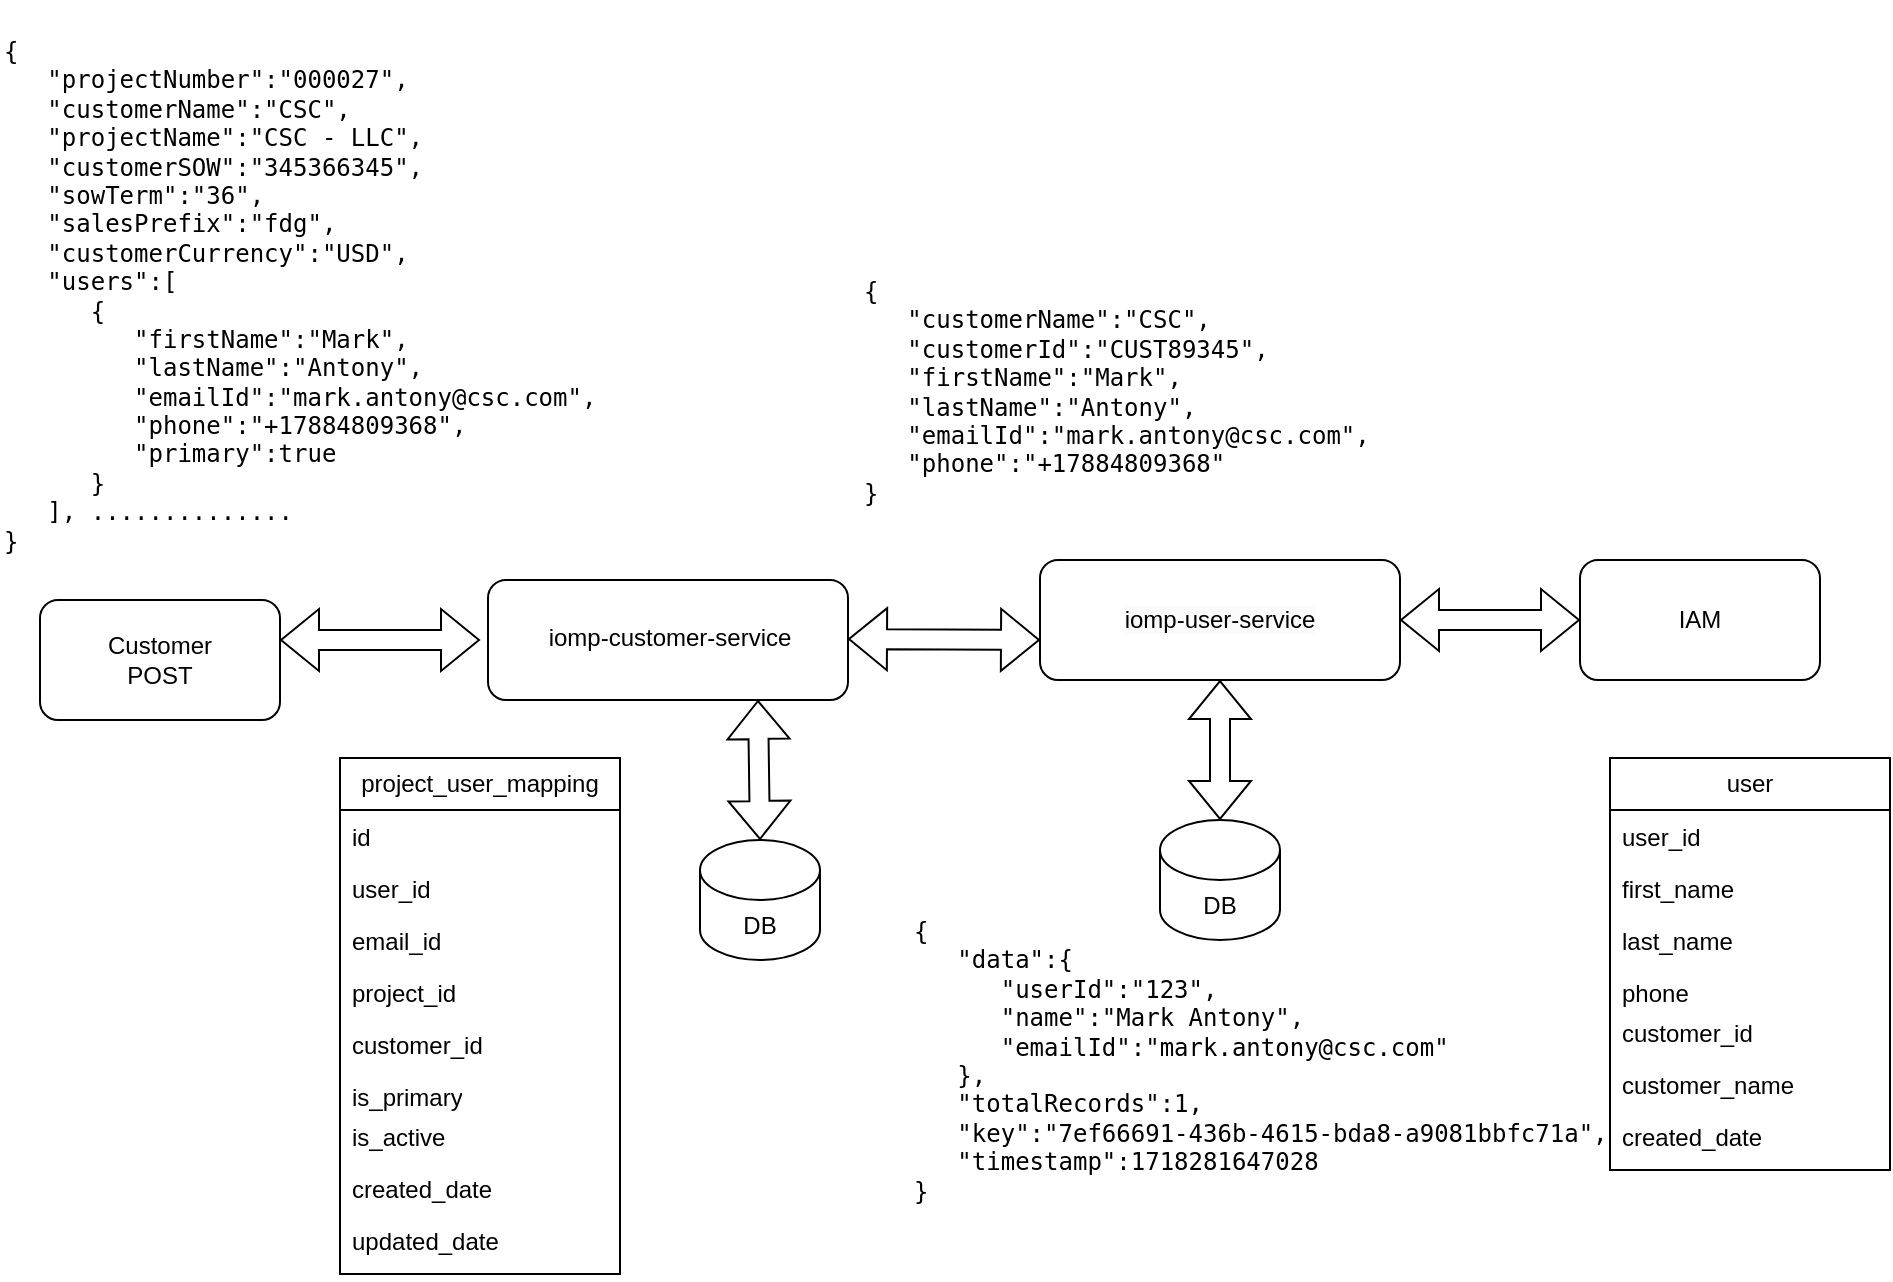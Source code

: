 <mxfile version="24.6.4" type="github">
  <diagram name="Page-1" id="BYTXbC25DRY8ZI2Z7DPX">
    <mxGraphModel dx="1026" dy="573" grid="1" gridSize="10" guides="1" tooltips="1" connect="1" arrows="1" fold="1" page="1" pageScale="1" pageWidth="827" pageHeight="1169" math="0" shadow="0">
      <root>
        <mxCell id="0" />
        <mxCell id="1" parent="0" />
        <mxCell id="M__pvSeYkyBA2umGWvLx-5" value="&lt;div&gt;Customer&lt;/div&gt;&lt;div&gt;POST&lt;/div&gt;" style="rounded=1;whiteSpace=wrap;html=1;" parent="1" vertex="1">
          <mxGeometry x="100" y="300" width="120" height="60" as="geometry" />
        </mxCell>
        <mxCell id="M__pvSeYkyBA2umGWvLx-6" value="" style="rounded=1;whiteSpace=wrap;html=1;" parent="1" vertex="1">
          <mxGeometry x="324" y="290" width="180" height="60" as="geometry" />
        </mxCell>
        <mxCell id="M__pvSeYkyBA2umGWvLx-7" value="iomp-customer-service" style="text;html=1;align=center;verticalAlign=middle;whiteSpace=wrap;rounded=0;" parent="1" vertex="1">
          <mxGeometry x="350" y="307.5" width="130" height="22.5" as="geometry" />
        </mxCell>
        <mxCell id="M__pvSeYkyBA2umGWvLx-13" value="" style="shape=flexArrow;endArrow=classic;startArrow=classic;html=1;rounded=0;" parent="1" edge="1">
          <mxGeometry width="100" height="100" relative="1" as="geometry">
            <mxPoint x="220" y="320" as="sourcePoint" />
            <mxPoint x="320" y="320" as="targetPoint" />
          </mxGeometry>
        </mxCell>
        <mxCell id="M__pvSeYkyBA2umGWvLx-14" value="" style="shape=flexArrow;endArrow=classic;startArrow=classic;html=1;rounded=0;" parent="1" edge="1">
          <mxGeometry width="100" height="100" relative="1" as="geometry">
            <mxPoint x="504" y="319.5" as="sourcePoint" />
            <mxPoint x="600" y="320" as="targetPoint" />
          </mxGeometry>
        </mxCell>
        <mxCell id="M__pvSeYkyBA2umGWvLx-25" value="DB" style="shape=cylinder3;whiteSpace=wrap;html=1;boundedLbl=1;backgroundOutline=1;size=15;" parent="1" vertex="1">
          <mxGeometry x="430" y="420" width="60" height="60" as="geometry" />
        </mxCell>
        <mxCell id="eWnXWsVsrv5pQYVKBkyM-1" value="&lt;pre style=&quot;margin-top: 0px;&quot;&gt;&lt;pre&gt;&lt;pre&gt;&lt;pre&gt;&lt;span dir=&quot;ltr&quot; class=&quot;ui-provider a b c d e f g h i j k l m n o p q r s t u v w x y z ab ac ae af ag ah ai aj ak&quot;&gt;&lt;p&gt;{&lt;br/&gt;   &quot;projectNumber&quot;:&quot;000027&quot;,&lt;br/&gt;   &quot;customerName&quot;:&quot;CSC&quot;,&lt;br/&gt;   &quot;projectName&quot;:&quot;CSC - LLC&quot;,&lt;br/&gt;   &quot;customerSOW&quot;:&quot;345366345&quot;,&lt;br/&gt;   &quot;sowTerm&quot;:&quot;36&quot;,&lt;br/&gt;   &quot;salesPrefix&quot;:&quot;fdg&quot;,&lt;br/&gt;   &quot;customerCurrency&quot;:&quot;USD&quot;,&lt;br/&gt;   &quot;users&quot;:[&lt;br/&gt;      {&lt;br/&gt;         &quot;firstName&quot;:&quot;Mark&quot;,&lt;br/&gt;         &quot;lastName&quot;:&quot;Antony&quot;,&lt;br/&gt;         &quot;emailId&quot;:&quot;mark.antony@csc.com&quot;,&lt;br/&gt;         &quot;phone&quot;:&quot;+17884809368&quot;,&lt;br/&gt;         &quot;primary&quot;:true&lt;br/&gt;      }&lt;br/&gt;   ], ..............&lt;br/&gt;}&lt;br&gt;&lt;/p&gt;&lt;p&gt;&lt;/p&gt;&lt;/span&gt;&lt;/pre&gt;&lt;/pre&gt;&lt;/pre&gt;&lt;/pre&gt;" style="text;html=1;whiteSpace=wrap;overflow=hidden;rounded=0;align=left;" parent="1" vertex="1">
          <mxGeometry x="80" width="360" height="290" as="geometry" />
        </mxCell>
        <mxCell id="0USdb_t3DaOtPhE5vXOL-1" value="&lt;span style=&quot;color: rgb(0, 0, 0); font-family: Helvetica; font-size: 12px; font-style: normal; font-variant-ligatures: normal; font-variant-caps: normal; font-weight: 400; letter-spacing: normal; orphans: 2; text-align: center; text-indent: 0px; text-transform: none; widows: 2; word-spacing: 0px; -webkit-text-stroke-width: 0px; white-space: normal; background-color: rgb(251, 251, 251); text-decoration-thickness: initial; text-decoration-style: initial; text-decoration-color: initial; display: inline !important; float: none;&quot;&gt;iomp-user-service&lt;/span&gt;" style="rounded=1;whiteSpace=wrap;html=1;" vertex="1" parent="1">
          <mxGeometry x="600" y="280" width="180" height="60" as="geometry" />
        </mxCell>
        <mxCell id="0USdb_t3DaOtPhE5vXOL-2" value="DB" style="shape=cylinder3;whiteSpace=wrap;html=1;boundedLbl=1;backgroundOutline=1;size=15;" vertex="1" parent="1">
          <mxGeometry x="660" y="410" width="60" height="60" as="geometry" />
        </mxCell>
        <mxCell id="0USdb_t3DaOtPhE5vXOL-3" value="" style="shape=flexArrow;endArrow=classic;startArrow=classic;html=1;rounded=0;entryX=0.75;entryY=1;entryDx=0;entryDy=0;exitX=0.5;exitY=0;exitDx=0;exitDy=0;exitPerimeter=0;" edge="1" parent="1" source="M__pvSeYkyBA2umGWvLx-25" target="M__pvSeYkyBA2umGWvLx-6">
          <mxGeometry width="100" height="100" relative="1" as="geometry">
            <mxPoint x="450" y="390" as="sourcePoint" />
            <mxPoint x="550" y="290" as="targetPoint" />
          </mxGeometry>
        </mxCell>
        <mxCell id="0USdb_t3DaOtPhE5vXOL-5" value="" style="shape=flexArrow;endArrow=classic;startArrow=classic;html=1;rounded=0;exitX=0.5;exitY=0;exitDx=0;exitDy=0;exitPerimeter=0;entryX=0.5;entryY=1;entryDx=0;entryDy=0;" edge="1" parent="1" source="0USdb_t3DaOtPhE5vXOL-2" target="0USdb_t3DaOtPhE5vXOL-1">
          <mxGeometry width="100" height="100" relative="1" as="geometry">
            <mxPoint x="470" y="430" as="sourcePoint" />
            <mxPoint x="550" y="370" as="targetPoint" />
          </mxGeometry>
        </mxCell>
        <mxCell id="0USdb_t3DaOtPhE5vXOL-6" value="&lt;pre style=&quot;margin-top: 0px;&quot;&gt;&lt;pre&gt;&lt;pre&gt;&lt;pre&gt;&lt;span dir=&quot;ltr&quot; class=&quot;ui-provider a b c d e f g h i j k l m n o p q r s t u v w x y z ab ac ae af ag ah ai aj ak&quot;&gt;&lt;pre&gt;{&lt;br/&gt;   &quot;customerName&quot;:&quot;CSC&quot;,&lt;br/&gt;   &quot;customerId&quot;:&quot;CUST89345&quot;,&lt;br/&gt;   &quot;firstName&quot;:&quot;Mark&quot;,&lt;br/&gt;   &quot;lastName&quot;:&quot;Antony&quot;,&lt;br/&gt;   &quot;emailId&quot;:&quot;mark.antony@csc.com&quot;,&lt;br/&gt;   &quot;phone&quot;:&quot;+17884809368&quot;&lt;br/&gt;}&lt;br&gt;&lt;/pre&gt;&lt;/span&gt;&lt;/pre&gt;&lt;/pre&gt;&lt;/pre&gt;&lt;/pre&gt;" style="text;html=1;whiteSpace=wrap;overflow=hidden;rounded=0;align=left;" vertex="1" parent="1">
          <mxGeometry x="510" y="120" width="390" height="180" as="geometry" />
        </mxCell>
        <mxCell id="0USdb_t3DaOtPhE5vXOL-7" value="&lt;pre style=&quot;margin-top: 0px;&quot;&gt;&lt;pre&gt;&lt;pre&gt;&lt;pre&gt;&lt;span dir=&quot;ltr&quot; class=&quot;ui-provider a b c d e f g h i j k l m n o p q r s t u v w x y z ab ac ae af ag ah ai aj ak&quot;&gt;&lt;pre&gt;&lt;blockquote&gt;{&lt;br/&gt;   &quot;data&quot;:{&lt;br/&gt;      &quot;userId&quot;:&quot;123&quot;,&lt;br/&gt;      &quot;name&quot;:&quot;Mark Antony&quot;,&lt;br/&gt;      &quot;emailId&quot;:&quot;mark.antony@csc.com&quot;&lt;br/&gt;   },&lt;br/&gt;   &quot;totalRecords&quot;:1,&lt;br/&gt;   &quot;key&quot;:&quot;7ef66691-436b-4615-bda8-a9081bbfc71a&quot;,&lt;br/&gt;   &quot;timestamp&quot;:1718281647028&lt;br/&gt;}&lt;br&gt;&lt;/blockquote&gt;&lt;/pre&gt;&lt;/span&gt;&lt;/pre&gt;&lt;/pre&gt;&lt;/pre&gt;&lt;/pre&gt;" style="text;html=1;whiteSpace=wrap;overflow=hidden;rounded=0;align=left;" vertex="1" parent="1">
          <mxGeometry x="495" y="440" width="390" height="190" as="geometry" />
        </mxCell>
        <mxCell id="0USdb_t3DaOtPhE5vXOL-8" value="IAM" style="rounded=1;whiteSpace=wrap;html=1;" vertex="1" parent="1">
          <mxGeometry x="870" y="280" width="120" height="60" as="geometry" />
        </mxCell>
        <mxCell id="0USdb_t3DaOtPhE5vXOL-10" value="" style="shape=flexArrow;endArrow=classic;startArrow=classic;html=1;rounded=0;entryX=0;entryY=0.5;entryDx=0;entryDy=0;exitX=1;exitY=0.5;exitDx=0;exitDy=0;" edge="1" parent="1" source="0USdb_t3DaOtPhE5vXOL-1" target="0USdb_t3DaOtPhE5vXOL-8">
          <mxGeometry width="100" height="100" relative="1" as="geometry">
            <mxPoint x="780" y="320" as="sourcePoint" />
            <mxPoint x="880" y="220" as="targetPoint" />
          </mxGeometry>
        </mxCell>
        <mxCell id="0USdb_t3DaOtPhE5vXOL-11" value="user" style="swimlane;fontStyle=0;childLayout=stackLayout;horizontal=1;startSize=26;fillColor=none;horizontalStack=0;resizeParent=1;resizeParentMax=0;resizeLast=0;collapsible=1;marginBottom=0;whiteSpace=wrap;html=1;" vertex="1" parent="1">
          <mxGeometry x="885" y="379" width="140" height="206" as="geometry" />
        </mxCell>
        <mxCell id="0USdb_t3DaOtPhE5vXOL-12" value="user_id" style="text;strokeColor=none;fillColor=none;align=left;verticalAlign=top;spacingLeft=4;spacingRight=4;overflow=hidden;rotatable=0;points=[[0,0.5],[1,0.5]];portConstraint=eastwest;whiteSpace=wrap;html=1;" vertex="1" parent="0USdb_t3DaOtPhE5vXOL-11">
          <mxGeometry y="26" width="140" height="26" as="geometry" />
        </mxCell>
        <mxCell id="0USdb_t3DaOtPhE5vXOL-13" value="first_name" style="text;strokeColor=none;fillColor=none;align=left;verticalAlign=top;spacingLeft=4;spacingRight=4;overflow=hidden;rotatable=0;points=[[0,0.5],[1,0.5]];portConstraint=eastwest;whiteSpace=wrap;html=1;" vertex="1" parent="0USdb_t3DaOtPhE5vXOL-11">
          <mxGeometry y="52" width="140" height="26" as="geometry" />
        </mxCell>
        <mxCell id="0USdb_t3DaOtPhE5vXOL-14" value="last_name" style="text;strokeColor=none;fillColor=none;align=left;verticalAlign=top;spacingLeft=4;spacingRight=4;overflow=hidden;rotatable=0;points=[[0,0.5],[1,0.5]];portConstraint=eastwest;whiteSpace=wrap;html=1;" vertex="1" parent="0USdb_t3DaOtPhE5vXOL-11">
          <mxGeometry y="78" width="140" height="26" as="geometry" />
        </mxCell>
        <mxCell id="0USdb_t3DaOtPhE5vXOL-16" value="&lt;div&gt;phone&lt;/div&gt;" style="text;strokeColor=none;fillColor=none;align=left;verticalAlign=top;spacingLeft=4;spacingRight=4;overflow=hidden;rotatable=0;points=[[0,0.5],[1,0.5]];portConstraint=eastwest;whiteSpace=wrap;html=1;" vertex="1" parent="0USdb_t3DaOtPhE5vXOL-11">
          <mxGeometry y="104" width="140" height="20" as="geometry" />
        </mxCell>
        <mxCell id="0USdb_t3DaOtPhE5vXOL-15" value="customer_id" style="text;strokeColor=none;fillColor=none;align=left;verticalAlign=top;spacingLeft=4;spacingRight=4;overflow=hidden;rotatable=0;points=[[0,0.5],[1,0.5]];portConstraint=eastwest;whiteSpace=wrap;html=1;" vertex="1" parent="0USdb_t3DaOtPhE5vXOL-11">
          <mxGeometry y="124" width="140" height="26" as="geometry" />
        </mxCell>
        <mxCell id="0USdb_t3DaOtPhE5vXOL-18" value="customer_name" style="text;strokeColor=none;fillColor=none;align=left;verticalAlign=top;spacingLeft=4;spacingRight=4;overflow=hidden;rotatable=0;points=[[0,0.5],[1,0.5]];portConstraint=eastwest;whiteSpace=wrap;html=1;" vertex="1" parent="0USdb_t3DaOtPhE5vXOL-11">
          <mxGeometry y="150" width="140" height="26" as="geometry" />
        </mxCell>
        <mxCell id="0USdb_t3DaOtPhE5vXOL-17" value="&lt;div&gt;created_date&lt;/div&gt;" style="text;strokeColor=none;fillColor=none;align=left;verticalAlign=top;spacingLeft=4;spacingRight=4;overflow=hidden;rotatable=0;points=[[0,0.5],[1,0.5]];portConstraint=eastwest;whiteSpace=wrap;html=1;" vertex="1" parent="0USdb_t3DaOtPhE5vXOL-11">
          <mxGeometry y="176" width="140" height="30" as="geometry" />
        </mxCell>
        <mxCell id="0USdb_t3DaOtPhE5vXOL-19" value="project_user_mapping" style="swimlane;fontStyle=0;childLayout=stackLayout;horizontal=1;startSize=26;fillColor=none;horizontalStack=0;resizeParent=1;resizeParentMax=0;resizeLast=0;collapsible=1;marginBottom=0;whiteSpace=wrap;html=1;" vertex="1" parent="1">
          <mxGeometry x="250" y="379" width="140" height="258" as="geometry" />
        </mxCell>
        <mxCell id="0USdb_t3DaOtPhE5vXOL-20" value="id" style="text;strokeColor=none;fillColor=none;align=left;verticalAlign=top;spacingLeft=4;spacingRight=4;overflow=hidden;rotatable=0;points=[[0,0.5],[1,0.5]];portConstraint=eastwest;whiteSpace=wrap;html=1;" vertex="1" parent="0USdb_t3DaOtPhE5vXOL-19">
          <mxGeometry y="26" width="140" height="26" as="geometry" />
        </mxCell>
        <mxCell id="0USdb_t3DaOtPhE5vXOL-27" value="user_id" style="text;strokeColor=none;fillColor=none;align=left;verticalAlign=top;spacingLeft=4;spacingRight=4;overflow=hidden;rotatable=0;points=[[0,0.5],[1,0.5]];portConstraint=eastwest;whiteSpace=wrap;html=1;" vertex="1" parent="0USdb_t3DaOtPhE5vXOL-19">
          <mxGeometry y="52" width="140" height="26" as="geometry" />
        </mxCell>
        <mxCell id="0USdb_t3DaOtPhE5vXOL-28" value="email_id" style="text;strokeColor=none;fillColor=none;align=left;verticalAlign=top;spacingLeft=4;spacingRight=4;overflow=hidden;rotatable=0;points=[[0,0.5],[1,0.5]];portConstraint=eastwest;whiteSpace=wrap;html=1;" vertex="1" parent="0USdb_t3DaOtPhE5vXOL-19">
          <mxGeometry y="78" width="140" height="26" as="geometry" />
        </mxCell>
        <mxCell id="0USdb_t3DaOtPhE5vXOL-21" value="project_id" style="text;strokeColor=none;fillColor=none;align=left;verticalAlign=top;spacingLeft=4;spacingRight=4;overflow=hidden;rotatable=0;points=[[0,0.5],[1,0.5]];portConstraint=eastwest;whiteSpace=wrap;html=1;" vertex="1" parent="0USdb_t3DaOtPhE5vXOL-19">
          <mxGeometry y="104" width="140" height="26" as="geometry" />
        </mxCell>
        <mxCell id="0USdb_t3DaOtPhE5vXOL-22" value="customer_id" style="text;strokeColor=none;fillColor=none;align=left;verticalAlign=top;spacingLeft=4;spacingRight=4;overflow=hidden;rotatable=0;points=[[0,0.5],[1,0.5]];portConstraint=eastwest;whiteSpace=wrap;html=1;" vertex="1" parent="0USdb_t3DaOtPhE5vXOL-19">
          <mxGeometry y="130" width="140" height="26" as="geometry" />
        </mxCell>
        <mxCell id="0USdb_t3DaOtPhE5vXOL-23" value="&lt;div&gt;is_primary&lt;/div&gt;" style="text;strokeColor=none;fillColor=none;align=left;verticalAlign=top;spacingLeft=4;spacingRight=4;overflow=hidden;rotatable=0;points=[[0,0.5],[1,0.5]];portConstraint=eastwest;whiteSpace=wrap;html=1;" vertex="1" parent="0USdb_t3DaOtPhE5vXOL-19">
          <mxGeometry y="156" width="140" height="20" as="geometry" />
        </mxCell>
        <mxCell id="0USdb_t3DaOtPhE5vXOL-24" value="is_active" style="text;strokeColor=none;fillColor=none;align=left;verticalAlign=top;spacingLeft=4;spacingRight=4;overflow=hidden;rotatable=0;points=[[0,0.5],[1,0.5]];portConstraint=eastwest;whiteSpace=wrap;html=1;" vertex="1" parent="0USdb_t3DaOtPhE5vXOL-19">
          <mxGeometry y="176" width="140" height="26" as="geometry" />
        </mxCell>
        <mxCell id="0USdb_t3DaOtPhE5vXOL-25" value="created_date" style="text;strokeColor=none;fillColor=none;align=left;verticalAlign=top;spacingLeft=4;spacingRight=4;overflow=hidden;rotatable=0;points=[[0,0.5],[1,0.5]];portConstraint=eastwest;whiteSpace=wrap;html=1;" vertex="1" parent="0USdb_t3DaOtPhE5vXOL-19">
          <mxGeometry y="202" width="140" height="26" as="geometry" />
        </mxCell>
        <mxCell id="0USdb_t3DaOtPhE5vXOL-26" value="&lt;div&gt;updated_date&lt;/div&gt;" style="text;strokeColor=none;fillColor=none;align=left;verticalAlign=top;spacingLeft=4;spacingRight=4;overflow=hidden;rotatable=0;points=[[0,0.5],[1,0.5]];portConstraint=eastwest;whiteSpace=wrap;html=1;" vertex="1" parent="0USdb_t3DaOtPhE5vXOL-19">
          <mxGeometry y="228" width="140" height="30" as="geometry" />
        </mxCell>
      </root>
    </mxGraphModel>
  </diagram>
</mxfile>
